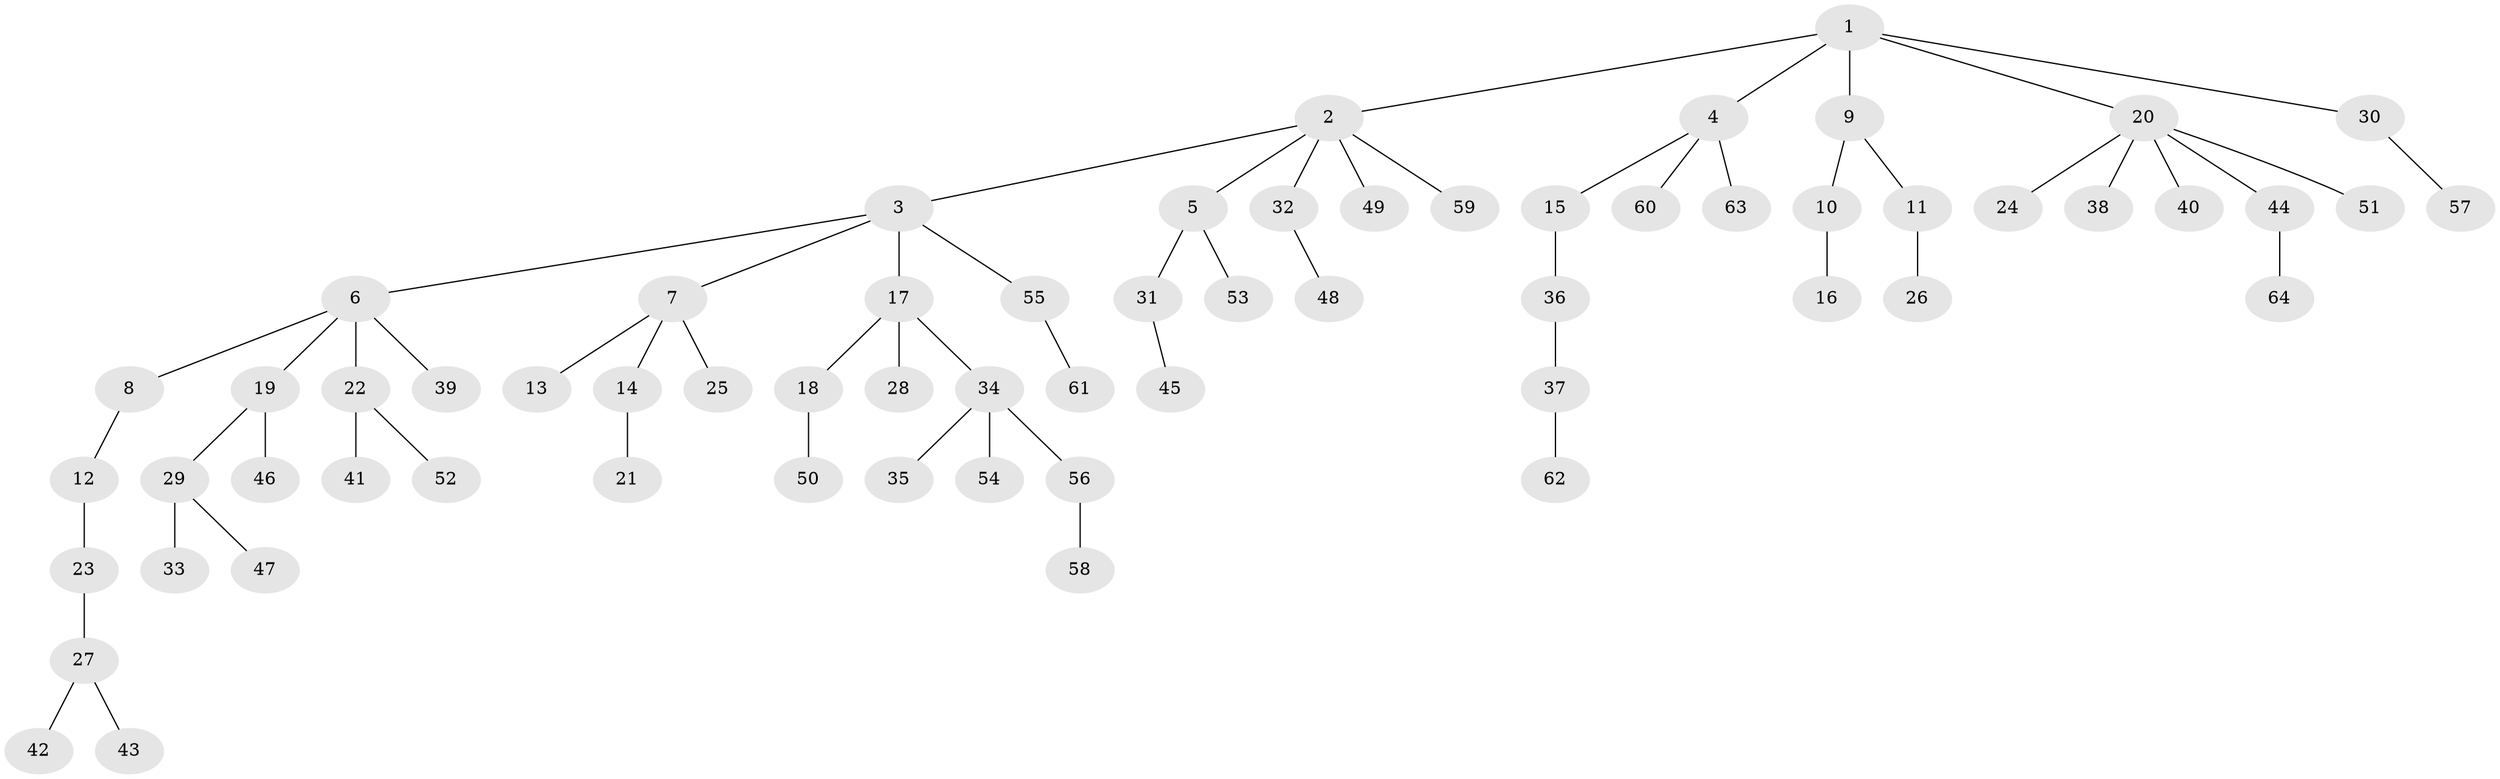 // coarse degree distribution, {6: 0.03125, 1: 0.5, 2: 0.34375, 5: 0.0625, 4: 0.0625}
// Generated by graph-tools (version 1.1) at 2025/37/03/04/25 23:37:23]
// undirected, 64 vertices, 63 edges
graph export_dot {
  node [color=gray90,style=filled];
  1;
  2;
  3;
  4;
  5;
  6;
  7;
  8;
  9;
  10;
  11;
  12;
  13;
  14;
  15;
  16;
  17;
  18;
  19;
  20;
  21;
  22;
  23;
  24;
  25;
  26;
  27;
  28;
  29;
  30;
  31;
  32;
  33;
  34;
  35;
  36;
  37;
  38;
  39;
  40;
  41;
  42;
  43;
  44;
  45;
  46;
  47;
  48;
  49;
  50;
  51;
  52;
  53;
  54;
  55;
  56;
  57;
  58;
  59;
  60;
  61;
  62;
  63;
  64;
  1 -- 2;
  1 -- 4;
  1 -- 9;
  1 -- 20;
  1 -- 30;
  2 -- 3;
  2 -- 5;
  2 -- 32;
  2 -- 49;
  2 -- 59;
  3 -- 6;
  3 -- 7;
  3 -- 17;
  3 -- 55;
  4 -- 15;
  4 -- 60;
  4 -- 63;
  5 -- 31;
  5 -- 53;
  6 -- 8;
  6 -- 19;
  6 -- 22;
  6 -- 39;
  7 -- 13;
  7 -- 14;
  7 -- 25;
  8 -- 12;
  9 -- 10;
  9 -- 11;
  10 -- 16;
  11 -- 26;
  12 -- 23;
  14 -- 21;
  15 -- 36;
  17 -- 18;
  17 -- 28;
  17 -- 34;
  18 -- 50;
  19 -- 29;
  19 -- 46;
  20 -- 24;
  20 -- 38;
  20 -- 40;
  20 -- 44;
  20 -- 51;
  22 -- 41;
  22 -- 52;
  23 -- 27;
  27 -- 42;
  27 -- 43;
  29 -- 33;
  29 -- 47;
  30 -- 57;
  31 -- 45;
  32 -- 48;
  34 -- 35;
  34 -- 54;
  34 -- 56;
  36 -- 37;
  37 -- 62;
  44 -- 64;
  55 -- 61;
  56 -- 58;
}
